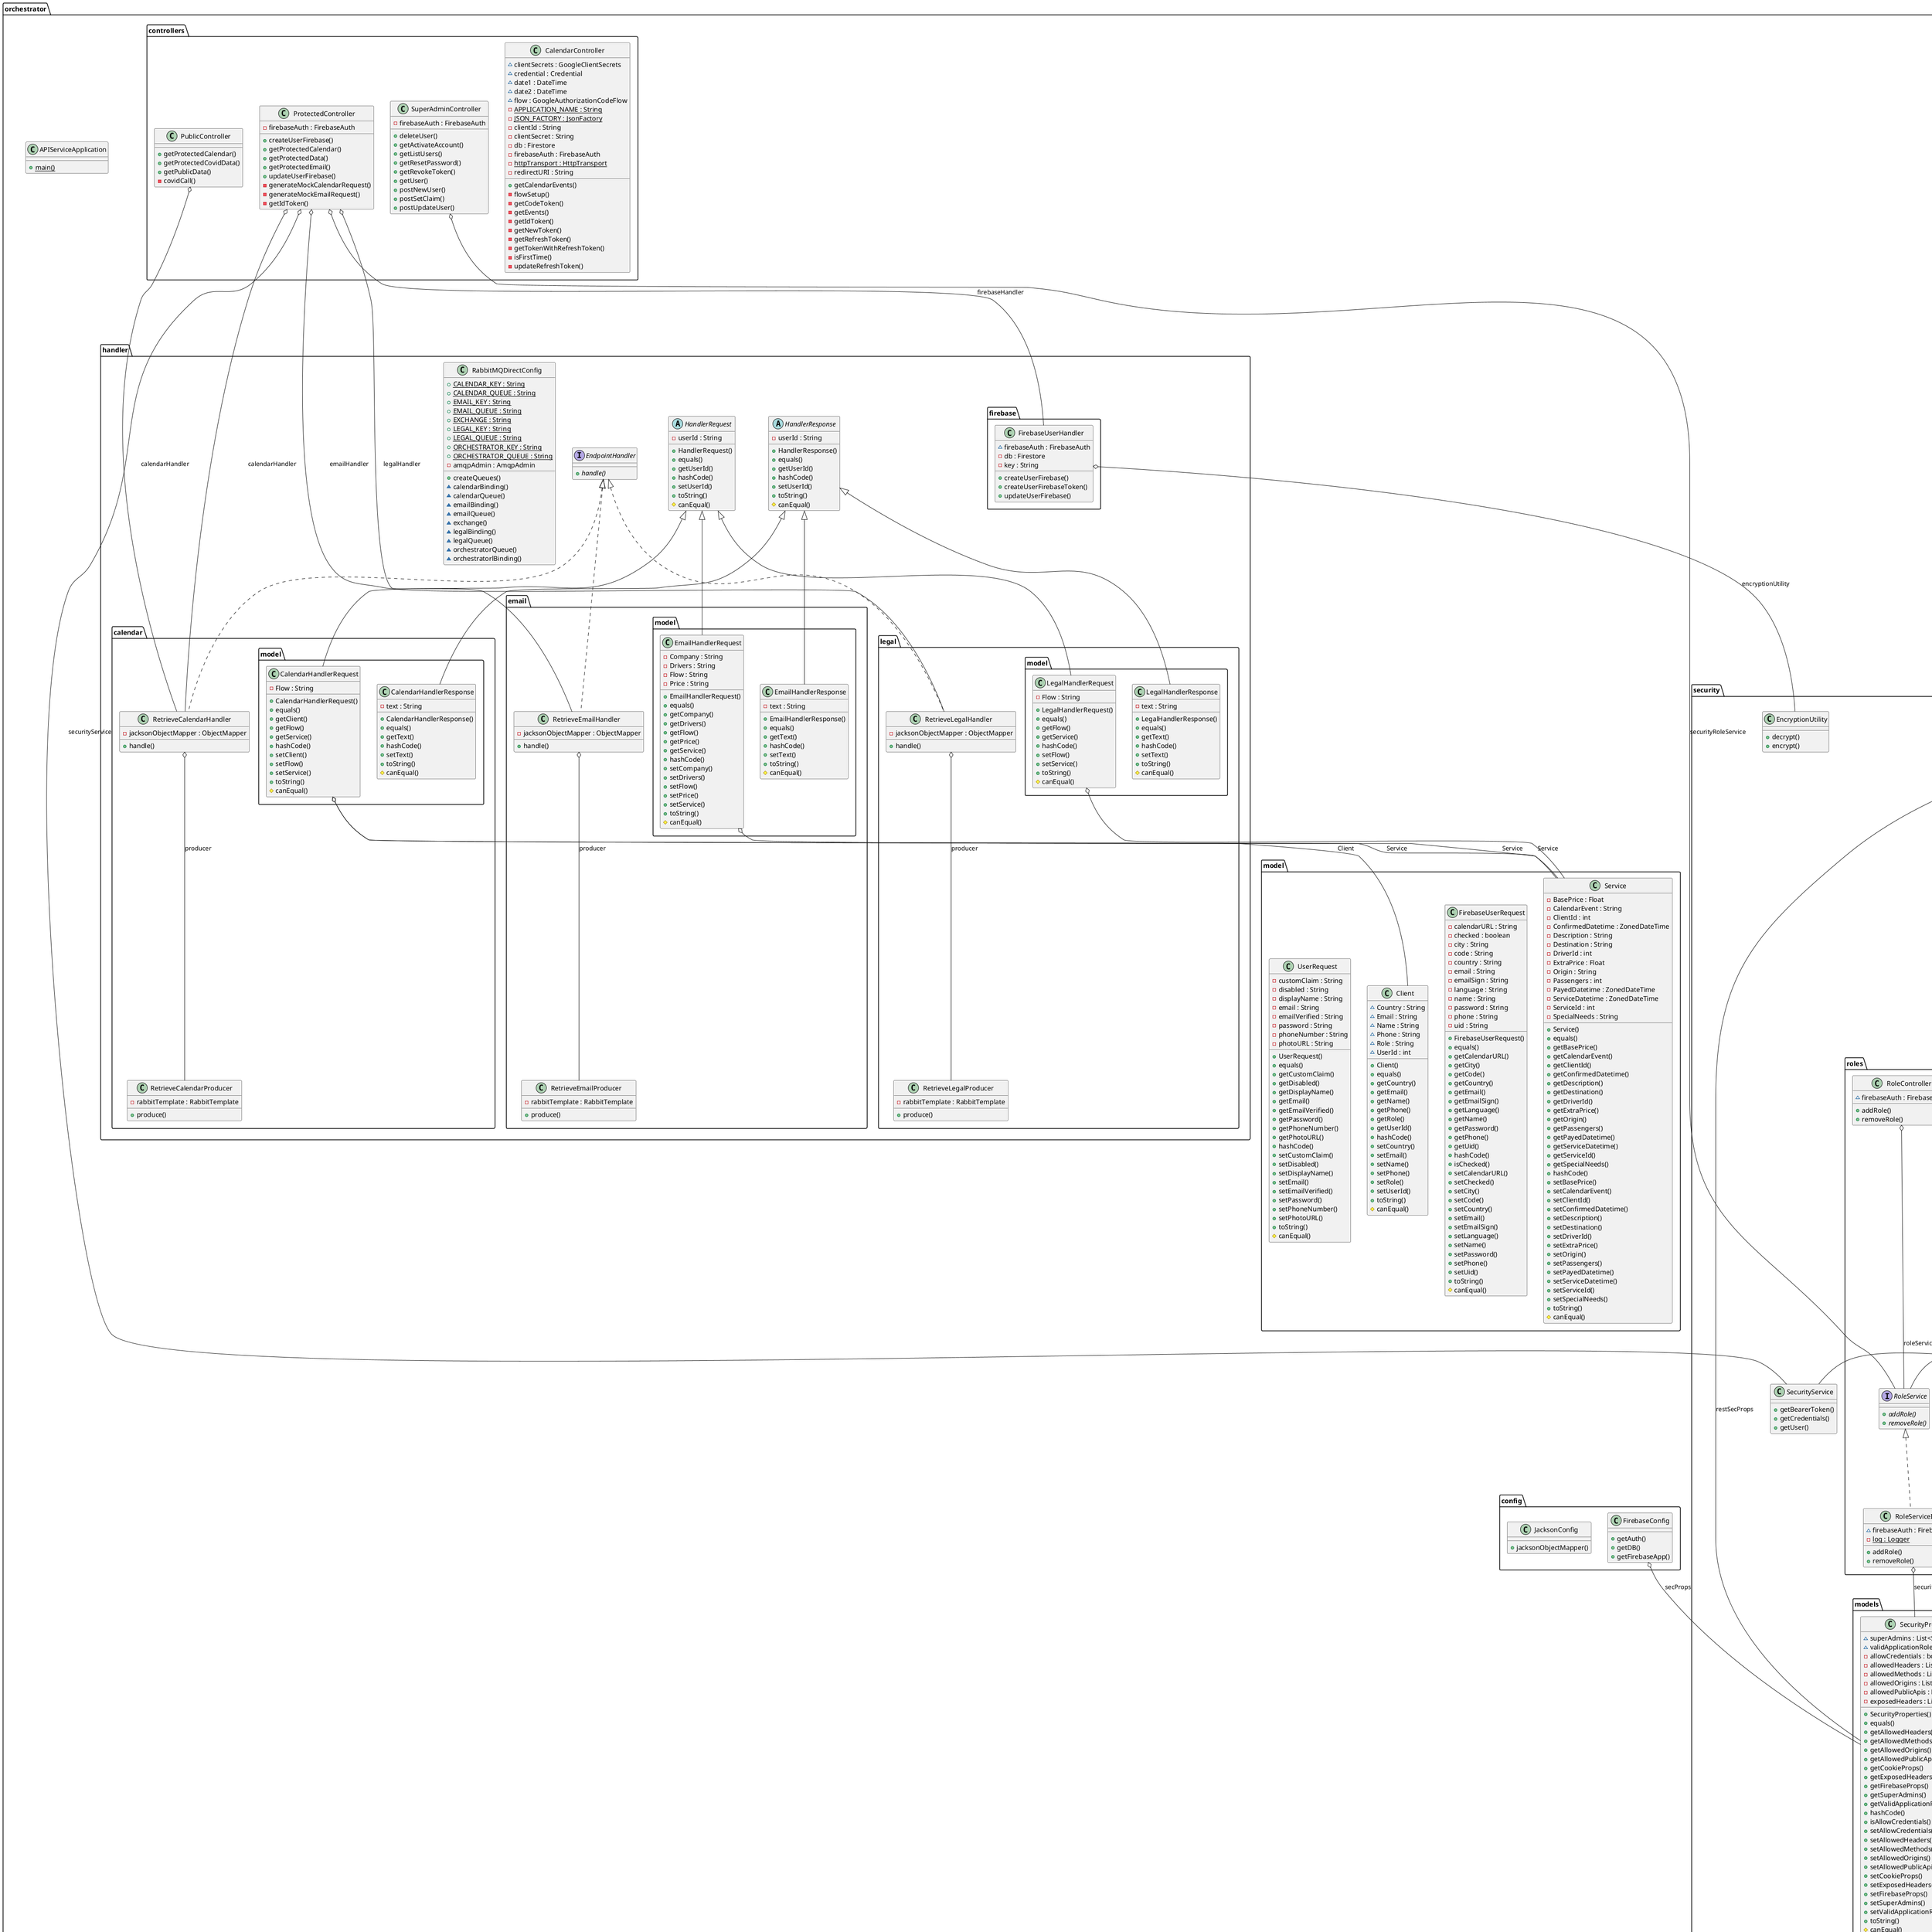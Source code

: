 @startuml


  namespace orchestrator {
    class orchestrator.APIServiceApplication {
      {static} + main()
    }

    namespace security {
      class orchestrator.security.CookieService {
          ~ httpServletRequest : HttpServletRequest
          ~ httpServletResponse : HttpServletResponse
          + deleteCookie()
          + deleteSecureCookie()
          + getCookie()
          + setCookie()
          + setSecureCookie()
          + setSecureCookie()
      }
    }
  }


  namespace orchestrator {
    namespace security {
      class orchestrator.security.EncryptionUtility {
          + decrypt()
          + encrypt()
      }
    }
  }


  namespace orchestrator {
    namespace security {
      class orchestrator.security.SecurityConfig {
          - objectMapper : ObjectMapper
          + restAuthenticationEntryPoint()
          # configure()
          ~ corsConfigurationSource()
      }
    }
  }


  namespace orchestrator {
    namespace security {
      class orchestrator.security.SecurityFilter {
          - firebaseAuth : FirebaseAuth
          {static} - log : Logger
          # doFilterInternal()
          - authorize()
          - firebaseTokenToUserDto()
      }
    }
  }


  namespace orchestrator {
    namespace security {
      class orchestrator.security.SecurityService {
          + getBearerToken()
          + getCredentials()
          + getUser()
      }
    }
  }


  orchestrator.security.CookieService o-- orchestrator.security.models.SecurityProperties : restSecProps
  orchestrator.security.SecurityConfig -up-|> org.springframework.security.config.annotation.web.configuration.WebSecurityConfigurerAdapter
  orchestrator.security.SecurityConfig o-- orchestrator.security.models.SecurityProperties : restSecProps
  orchestrator.security.SecurityConfig o-- orchestrator.security.SecurityFilter : tokenAuthenticationFilter
  orchestrator.security.SecurityFilter -up-|> org.springframework.web.filter.OncePerRequestFilter
  orchestrator.security.SecurityFilter o-- orchestrator.security.roles.RoleService : securityRoleService
  orchestrator.security.SecurityFilter o-- orchestrator.security.CookieService : cookieUtils
  orchestrator.security.SecurityFilter o-- orchestrator.security.models.SecurityProperties : securityProps
  orchestrator.security.SecurityFilter o-- orchestrator.security.SecurityService : securityService

namespace orchestrator {
    namespace security {
      namespace models {
        class orchestrator.security.models.CookieProperties {
            - domain : String
            - httpOnly : boolean
            - maxAgeInMinutes : int
            - path : String
            - secure : boolean
            + CookieProperties()
            + equals()
            + getDomain()
            + getMaxAgeInMinutes()
            + getPath()
            + hashCode()
            + isHttpOnly()
            + isSecure()
            + setDomain()
            + setHttpOnly()
            + setMaxAgeInMinutes()
            + setPath()
            + setSecure()
            + toString()
            # canEqual()
        }
      }
    }
  }


  namespace orchestrator {
    namespace security {
      namespace models {
        class orchestrator.security.models.Credentials {
            - decodedToken : FirebaseToken
            - idToken : String
            - session : String
            + Credentials()
            + equals()
            + getDecodedToken()
            + getIdToken()
            + getSession()
            + getType()
            + hashCode()
            + setDecodedToken()
            + setIdToken()
            + setSession()
            + setType()
            + toString()
            # canEqual()
        }
      }
    }
  }


  namespace orchestrator {
    namespace security {
      namespace models {
        enum CredentialType {
          ID_TOKEN
          SESSION
        }
      }
    }
  }


  namespace orchestrator {
    namespace security {
      namespace models {
        class orchestrator.security.models.FirebaseProperties {
            - databaseUrl : String
            - enableCheckSessionRevoked : boolean
            - enableLogoutEverywhere : boolean
            - enableStrictServerSession : boolean
            - sessionExpiryInDays : int
            + FirebaseProperties()
            + equals()
            + getDatabaseUrl()
            + getSessionExpiryInDays()
            + hashCode()
            + isEnableCheckSessionRevoked()
            + isEnableLogoutEverywhere()
            + isEnableStrictServerSession()
            + setDatabaseUrl()
            + setEnableCheckSessionRevoked()
            + setEnableLogoutEverywhere()
            + setEnableStrictServerSession()
            + setSessionExpiryInDays()
            + toString()
            # canEqual()
        }
      }
    }
  }


  namespace orchestrator {
    namespace security {
      namespace models {
        class orchestrator.security.models.SecurityProperties {
            ~ superAdmins : List<String>
            ~ validApplicationRoles : List<String>
            - allowCredentials : boolean
            - allowedHeaders : List<String>
            - allowedMethods : List<String>
            - allowedOrigins : List<String>
            - allowedPublicApis : List<String>
            - exposedHeaders : List<String>
            + SecurityProperties()
            + equals()
            + getAllowedHeaders()
            + getAllowedMethods()
            + getAllowedOrigins()
            + getAllowedPublicApis()
            + getCookieProps()
            + getExposedHeaders()
            + getFirebaseProps()
            + getSuperAdmins()
            + getValidApplicationRoles()
            + hashCode()
            + isAllowCredentials()
            + setAllowCredentials()
            + setAllowedHeaders()
            + setAllowedMethods()
            + setAllowedOrigins()
            + setAllowedPublicApis()
            + setCookieProps()
            + setExposedHeaders()
            + setFirebaseProps()
            + setSuperAdmins()
            + setValidApplicationRoles()
            + toString()
            # canEqual()
        }
      }
    }
  }


  namespace orchestrator {
    namespace security {
      namespace models {
        class orchestrator.security.models.User {
            - email : String
            - isEmailVerified : boolean
            - issuer : String
            - name : String
            - picture : String
            {static} - serialVersionUID : long
            - uid : String
            + User()
            + equals()
            + getEmail()
            + getIssuer()
            + getName()
            + getPicture()
            + getUid()
            + hashCode()
            + isEmailVerified()
            + setEmail()
            + setEmailVerified()
            + setIssuer()
            + setName()
            + setPicture()
            + setUid()
            + toString()
            # canEqual()
        }
      }
    }
  }


  orchestrator.security.models.Credentials o-- orchestrator.security.models.Credentials.CredentialType : type
  orchestrator.security.models.Credentials +-down- orchestrator.security.models.Credentials.CredentialType
  orchestrator.security.models.SecurityProperties o-- orchestrator.security.models.CookieProperties : cookieProps
  orchestrator.security.models.SecurityProperties o-- orchestrator.security.models.FirebaseProperties : firebaseProps
  orchestrator.security.models.User .up.|> java.io.Serializable

  namespace orchestrator {
      namespace security {
        namespace roles {
          interface orchestrator.security.roles.IsSuper {
          }
        }
      }
    }


    namespace orchestrator {
      namespace security {
        namespace roles {
          class orchestrator.security.roles.RoleConstants {
              {static} + ROLE_ADMIN : String
              {static} + ROLE_SELLER : String
              {static} + ROLE_SUPER : String
          }
        }
      }
    }


    namespace orchestrator {
      namespace security {
        namespace roles {
          class orchestrator.security.roles.RoleController {
              ~ firebaseAuth : FirebaseAuth
              + addRole()
              + removeRole()
          }
        }
      }
    }


    namespace orchestrator {
      namespace security {
        namespace roles {
          interface orchestrator.security.roles.RoleService {
              {abstract} + addRole()
              {abstract} + removeRole()
          }
        }
      }
    }


    namespace orchestrator {
      namespace security {
        namespace roles {
          class orchestrator.security.roles.RoleServiceImpl {
              ~ firebaseAuth : FirebaseAuth
              {static} - log : Logger
              + addRole()
              + removeRole()
          }
        }
      }
    }


    orchestrator.security.roles.RoleController o-- orchestrator.security.roles.RoleService : roleService
    orchestrator.security.roles.RoleServiceImpl .up.|> orchestrator.security.roles.RoleService
    orchestrator.security.roles.RoleServiceImpl o-- orchestrator.security.models.SecurityProperties : securityProps

    namespace orchestrator {
        namespace model {
          class orchestrator.model.Client {
              ~ Country : String
              ~ Email : String
              ~ Name : String
              ~ Phone : String
              ~ Role : String
              ~ UserId : int
              + Client()
              + equals()
              + getCountry()
              + getEmail()
              + getName()
              + getPhone()
              + getRole()
              + getUserId()
              + hashCode()
              + setCountry()
              + setEmail()
              + setName()
              + setPhone()
              + setRole()
              + setUserId()
              + toString()
              # canEqual()
          }
        }
      }


      namespace orchestrator {
        namespace model {
          class orchestrator.model.FirebaseUserRequest {
              - calendarURL : String
              - checked : boolean
              - city : String
              - code : String
              - country : String
              - email : String
              - emailSign : String
              - language : String
              - name : String
              - password : String
              - phone : String
              - uid : String
              + FirebaseUserRequest()
              + equals()
              + getCalendarURL()
              + getCity()
              + getCode()
              + getCountry()
              + getEmail()
              + getEmailSign()
              + getLanguage()
              + getName()
              + getPassword()
              + getPhone()
              + getUid()
              + hashCode()
              + isChecked()
              + setCalendarURL()
              + setChecked()
              + setCity()
              + setCode()
              + setCountry()
              + setEmail()
              + setEmailSign()
              + setLanguage()
              + setName()
              + setPassword()
              + setPhone()
              + setUid()
              + toString()
              # canEqual()
          }
        }
      }


      namespace orchestrator {
        namespace model {
          class orchestrator.model.Service {
              - BasePrice : Float
              - CalendarEvent : String
              - ClientId : int
              - ConfirmedDatetime : ZonedDateTime
              - Description : String
              - Destination : String
              - DriverId : int
              - ExtraPrice : Float
              - Origin : String
              - Passengers : int
              - PayedDatetime : ZonedDateTime
              - ServiceDatetime : ZonedDateTime
              - ServiceId : int
              - SpecialNeeds : String
              + Service()
              + equals()
              + getBasePrice()
              + getCalendarEvent()
              + getClientId()
              + getConfirmedDatetime()
              + getDescription()
              + getDestination()
              + getDriverId()
              + getExtraPrice()
              + getOrigin()
              + getPassengers()
              + getPayedDatetime()
              + getServiceDatetime()
              + getServiceId()
              + getSpecialNeeds()
              + hashCode()
              + setBasePrice()
              + setCalendarEvent()
              + setClientId()
              + setConfirmedDatetime()
              + setDescription()
              + setDestination()
              + setDriverId()
              + setExtraPrice()
              + setOrigin()
              + setPassengers()
              + setPayedDatetime()
              + setServiceDatetime()
              + setServiceId()
              + setSpecialNeeds()
              + toString()
              # canEqual()
          }
        }
      }


    namespace orchestrator {
    namespace model {
      class orchestrator.model.UserRequest {
          - customClaim : String
          - disabled : String
          - displayName : String
          - email : String
          - emailVerified : String
          - password : String
          - phoneNumber : String
          - photoURL : String
          + UserRequest()
          + equals()
          + getCustomClaim()
          + getDisabled()
          + getDisplayName()
          + getEmail()
          + getEmailVerified()
          + getPassword()
          + getPhoneNumber()
          + getPhotoURL()
          + hashCode()
          + setCustomClaim()
          + setDisabled()
          + setDisplayName()
          + setEmail()
          + setEmailVerified()
          + setPassword()
          + setPhoneNumber()
          + setPhotoURL()
          + toString()
          # canEqual()
      }
    }
    }

    namespace orchestrator {
      namespace handler {
        interface orchestrator.handler.EndpointHandler {
            {abstract} + handle()
        }
      }
    }


    namespace orchestrator {
      namespace handler {
        abstract class orchestrator.handler.HandlerRequest {
            - userId : String
            + HandlerRequest()
            + equals()
            + getUserId()
            + hashCode()
            + setUserId()
            + toString()
            # canEqual()
        }
      }
    }


    namespace orchestrator {
      namespace handler {
        abstract class orchestrator.handler.HandlerResponse {
            - userId : String
            + HandlerResponse()
            + equals()
            + getUserId()
            + hashCode()
            + setUserId()
            + toString()
            # canEqual()
        }
      }
    }


    namespace orchestrator {
      namespace handler {
        class orchestrator.handler.RabbitMQDirectConfig {
            {static} + CALENDAR_KEY : String
            {static} + CALENDAR_QUEUE : String
            {static} + EMAIL_KEY : String
            {static} + EMAIL_QUEUE : String
            {static} + EXCHANGE : String
            {static} + LEGAL_KEY : String
            {static} + LEGAL_QUEUE : String
            {static} + ORCHESTRATOR_KEY : String
            {static} + ORCHESTRATOR_QUEUE : String
            - amqpAdmin : AmqpAdmin
            + createQueues()
            ~ calendarBinding()
            ~ calendarQueue()
            ~ emailBinding()
            ~ emailQueue()
            ~ exchange()
            ~ legalBinding()
            ~ legalQueue()
            ~ orchestratorQueue()
            ~ orchestratorlBinding()
        }
      }
    }

    namespace orchestrator {
        namespace handler {
          namespace calendar {
            class orchestrator.handler.calendar.RetrieveCalendarHandler {
                - jacksonObjectMapper : ObjectMapper
                + handle()
            }
          }
        }
    }


  namespace orchestrator {
    namespace handler {
      namespace calendar {
        class orchestrator.handler.calendar.RetrieveCalendarProducer {
            - rabbitTemplate : RabbitTemplate
            + produce()
        }
      }
    }
  }

    namespace orchestrator {
        namespace handler {
          namespace calendar {
            namespace model {
              class orchestrator.handler.calendar.model.CalendarHandlerRequest {
                  - Flow : String
                  + CalendarHandlerRequest()
                  + equals()
                  + getClient()
                  + getFlow()
                  + getService()
                  + hashCode()
                  + setClient()
                  + setFlow()
                  + setService()
                  + toString()
                  # canEqual()
              }
            }
          }
        }
      }


      namespace orchestrator {
        namespace handler {
          namespace calendar {
            namespace model {
              class orchestrator.handler.calendar.model.CalendarHandlerResponse {
                  - text : String
                  + CalendarHandlerResponse()
                  + equals()
                  + getText()
                  + hashCode()
                  + setText()
                  + toString()
                  # canEqual()
              }
            }
          }
        }
      }


      orchestrator.handler.calendar.model.CalendarHandlerRequest -up-|> orchestrator.handler.HandlerRequest
      orchestrator.handler.calendar.model.CalendarHandlerRequest o-- orchestrator.model.Client : Client
      orchestrator.handler.calendar.model.CalendarHandlerRequest o-- orchestrator.model.Service : Service
      orchestrator.handler.calendar.model.CalendarHandlerResponse -up-|> orchestrator.handler.HandlerResponse

namespace orchestrator {
    namespace handler {
      namespace email {
        class orchestrator.handler.email.RetrieveEmailHandler {
            - jacksonObjectMapper : ObjectMapper
            + handle()
        }
      }
    }
  }


  namespace orchestrator {
    namespace handler {
      namespace email {
        class orchestrator.handler.email.RetrieveEmailProducer {
            - rabbitTemplate : RabbitTemplate
            + produce()
        }
      }
    }
  }


  orchestrator.handler.email.RetrieveEmailHandler .up.|> orchestrator.handler.EndpointHandler
  orchestrator.handler.email.RetrieveEmailHandler o-- orchestrator.handler.email.RetrieveEmailProducer : producer



  orchestrator.handler.calendar.RetrieveCalendarHandler .up.|> orchestrator.handler.EndpointHandler
  orchestrator.handler.calendar.RetrieveCalendarHandler o-- orchestrator.handler.calendar.RetrieveCalendarProducer : producer

namespace orchestrator {
    namespace handler {
      namespace email {
        namespace model {
          class orchestrator.handler.email.model.EmailHandlerRequest {
              - Company : String
              - Drivers : String
              - Flow : String
              - Price : String
              + EmailHandlerRequest()
              + equals()
              + getCompany()
              + getDrivers()
              + getFlow()
              + getPrice()
              + getService()
              + hashCode()
              + setCompany()
              + setDrivers()
              + setFlow()
              + setPrice()
              + setService()
              + toString()
              # canEqual()
          }
        }
      }
    }
  }


  namespace orchestrator {
    namespace handler {
      namespace email {
        namespace model {
          class orchestrator.handler.email.model.EmailHandlerResponse {
              - text : String
              + EmailHandlerResponse()
              + equals()
              + getText()
              + hashCode()
              + setText()
              + toString()
              # canEqual()
          }
        }
      }
    }
  }


  orchestrator.handler.email.model.EmailHandlerRequest -up-|> orchestrator.handler.HandlerRequest
  orchestrator.handler.email.model.EmailHandlerRequest o-- orchestrator.model.Service : Service
  orchestrator.handler.email.model.EmailHandlerResponse -up-|> orchestrator.handler.HandlerResponse

namespace orchestrator {
    namespace handler {
      namespace firebase {
        class orchestrator.handler.firebase.FirebaseUserHandler {
            ~ firebaseAuth : FirebaseAuth
            - db : Firestore
            - key : String
            + createUserFirebase()
            + createUserFirebaseToken()
            + updateUserFirebase()
        }
      }
    }
  }


  orchestrator.handler.firebase.FirebaseUserHandler o-- orchestrator.security.EncryptionUtility : encryptionUtility

namespace orchestrator {
    namespace handler {
      namespace legal {
        class orchestrator.handler.legal.RetrieveLegalHandler {
            - jacksonObjectMapper : ObjectMapper
            + handle()
        }
      }
    }
  }


  namespace orchestrator {
    namespace handler {
      namespace legal {
        class orchestrator.handler.legal.RetrieveLegalProducer {
            - rabbitTemplate : RabbitTemplate
            + produce()
        }
      }
    }
  }


  orchestrator.handler.legal.RetrieveLegalHandler .up.|> orchestrator.handler.EndpointHandler
  orchestrator.handler.legal.RetrieveLegalHandler o-- orchestrator.handler.legal.RetrieveLegalProducer : producer

  namespace orchestrator {
    namespace handler {
      namespace legal {
        namespace model {
          class orchestrator.handler.legal.model.LegalHandlerRequest {
              - Flow : String
              + LegalHandlerRequest()
              + equals()
              + getFlow()
              + getService()
              + hashCode()
              + setFlow()
              + setService()
              + toString()
              # canEqual()
          }
        }
      }
    }
  }


  namespace orchestrator {
    namespace handler {
      namespace legal {
        namespace model {
          class orchestrator.handler.legal.model.LegalHandlerResponse {
              - text : String
              + LegalHandlerResponse()
              + equals()
              + getText()
              + hashCode()
              + setText()
              + toString()
              # canEqual()
          }
        }
      }
    }
  }


  orchestrator.handler.legal.model.LegalHandlerRequest -up-|> orchestrator.handler.HandlerRequest
  orchestrator.handler.legal.model.LegalHandlerRequest o-- orchestrator.model.Service : Service
  orchestrator.handler.legal.model.LegalHandlerResponse -up-|> orchestrator.handler.HandlerResponse

  namespace orchestrator {
    namespace controllers {
      class orchestrator.controllers.CalendarController {
          ~ clientSecrets : GoogleClientSecrets
          ~ credential : Credential
          ~ date1 : DateTime
          ~ date2 : DateTime
          ~ flow : GoogleAuthorizationCodeFlow
          {static} - APPLICATION_NAME : String
          {static} - JSON_FACTORY : JsonFactory
          - clientId : String
          - clientSecret : String
          - db : Firestore
          - firebaseAuth : FirebaseAuth
          {static} - httpTransport : HttpTransport
          - redirectURI : String
          + getCalendarEvents()
          - flowSetup()
          - getCodeToken()
          - getEvents()
          - getIdToken()
          - getNewToken()
          - getRefreshToken()
          - getTokenWithRefreshToken()
          - isFirstTime()
          - updateRefreshToken()
      }
    }
  }


  namespace orchestrator {
    namespace controllers {
      class orchestrator.controllers.ProtectedController {
          - firebaseAuth : FirebaseAuth
          + createUserFirebase()
          + getProtectedCalendar()
          + getProtectedData()
          + getProtectedEmail()
          + updateUserFirebase()
          - generateMockCalendarRequest()
          - generateMockEmailRequest()
          - getIdToken()
      }
    }
  }


  namespace orchestrator {
    namespace controllers {
      class orchestrator.controllers.PublicController {
          + getProtectedCalendar()
          + getProtectedCovidData()
          + getPublicData()
          - covidCall()
      }
    }
  }


  namespace orchestrator {
    namespace controllers {
      class orchestrator.controllers.SuperAdminController {
          - firebaseAuth : FirebaseAuth
          + deleteUser()
          + getActivateAccount()
          + getListUsers()
          + getResetPassword()
          + getRevokeToken()
          + getUser()
          + postNewUser()
          + postSetClaim()
          + postUpdateUser()
      }
    }
  }


  orchestrator.controllers.ProtectedController o-- orchestrator.handler.calendar.RetrieveCalendarHandler : calendarHandler
  orchestrator.controllers.ProtectedController o-- orchestrator.handler.email.RetrieveEmailHandler : emailHandler
  orchestrator.controllers.ProtectedController o-- orchestrator.handler.firebase.FirebaseUserHandler : firebaseHandler
  orchestrator.controllers.ProtectedController o-- orchestrator.handler.legal.RetrieveLegalHandler : legalHandler
  orchestrator.controllers.ProtectedController o-- orchestrator.security.SecurityService : securityService
  orchestrator.controllers.PublicController o-- orchestrator.handler.calendar.RetrieveCalendarHandler : calendarHandler
  orchestrator.controllers.SuperAdminController o-- orchestrator.security.roles.RoleService : securityRoleService

  namespace orchestrator {
    namespace config {
      class orchestrator.config.FirebaseConfig {
          + getAuth()
          + getDB()
          + getFirebaseApp()
      }
    }
  }


  namespace orchestrator {
    namespace config {
      class orchestrator.config.JacksonConfig {
          + jacksonObjectMapper()
      }
    }
  }


  orchestrator.config.FirebaseConfig o-- orchestrator.security.models.SecurityProperties : secProps


@enduml

